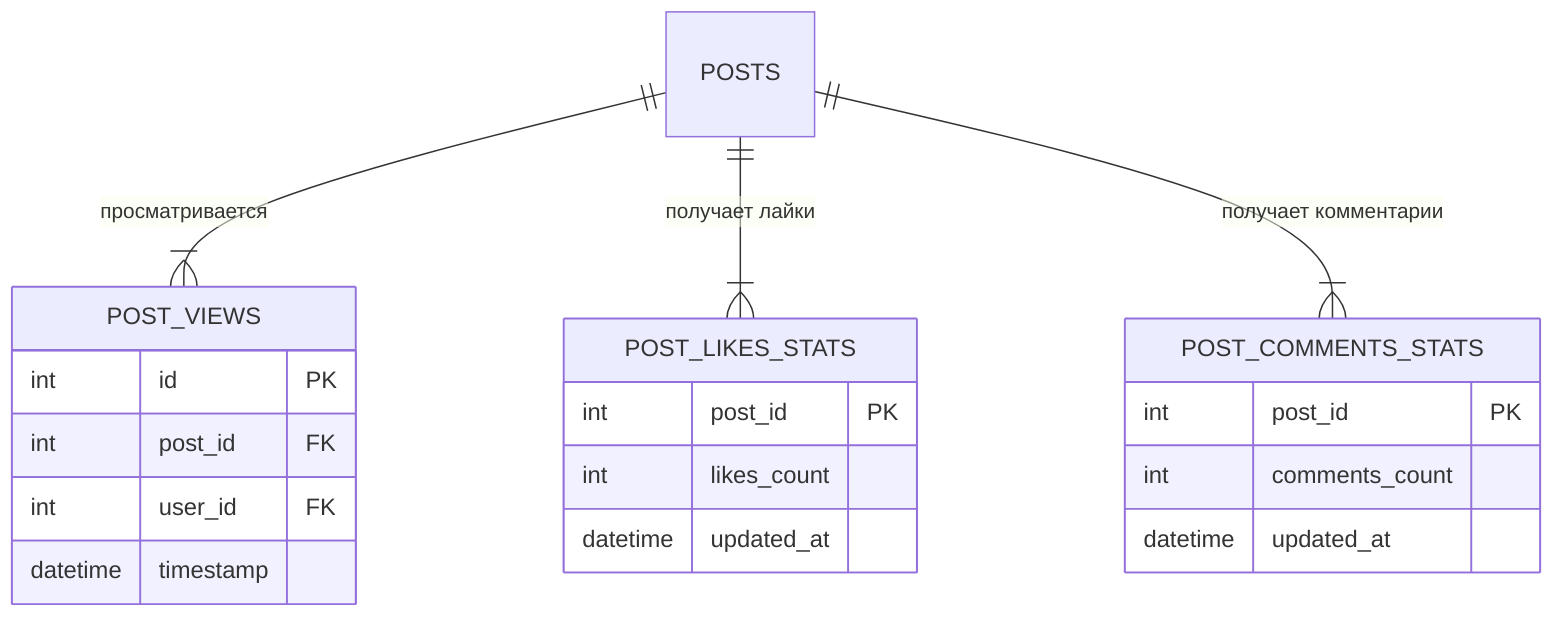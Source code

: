 erDiagram
    POSTS ||--|{ POST_VIEWS : "просматривается"
    POSTS ||--|{ POST_LIKES_STATS : "получает лайки"
    POSTS ||--|{ POST_COMMENTS_STATS : "получает комментарии"

    POST_VIEWS {
        int id PK
        int post_id FK
        int user_id FK
        datetime timestamp
    }
    
    POST_LIKES_STATS {
        int post_id PK
        int likes_count
        datetime updated_at
    }
    
    POST_COMMENTS_STATS {
        int post_id PK
        int comments_count
        datetime updated_at
    }
